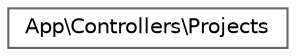 digraph "Graphical Class Hierarchy"
{
 // LATEX_PDF_SIZE
  bgcolor="transparent";
  edge [fontname=Helvetica,fontsize=10,labelfontname=Helvetica,labelfontsize=10];
  node [fontname=Helvetica,fontsize=10,shape=box,height=0.2,width=0.4];
  rankdir="LR";
  Node0 [id="Node000000",label="App\\Controllers\\Projects",height=0.2,width=0.4,color="grey40", fillcolor="white", style="filled",URL="$classApp_1_1Controllers_1_1Projects.html",tooltip=" "];
}
